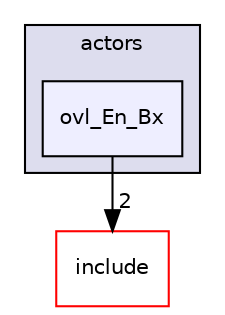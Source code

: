 digraph "src/overlays/actors/ovl_En_Bx" {
  compound=true
  node [ fontsize="10", fontname="Helvetica"];
  edge [ labelfontsize="10", labelfontname="Helvetica"];
  subgraph clusterdir_e93473484be31ce7bcb356bd643a22f8 {
    graph [ bgcolor="#ddddee", pencolor="black", label="actors" fontname="Helvetica", fontsize="10", URL="dir_e93473484be31ce7bcb356bd643a22f8.html"]
  dir_4791004831ec103e6b63956498ccd404 [shape=box, label="ovl_En_Bx", style="filled", fillcolor="#eeeeff", pencolor="black", URL="dir_4791004831ec103e6b63956498ccd404.html"];
  }
  dir_d44c64559bbebec7f509842c48db8b23 [shape=box label="include" fillcolor="white" style="filled" color="red" URL="dir_d44c64559bbebec7f509842c48db8b23.html"];
  dir_4791004831ec103e6b63956498ccd404->dir_d44c64559bbebec7f509842c48db8b23 [headlabel="2", labeldistance=1.5 headhref="dir_000202_000000.html"];
}
